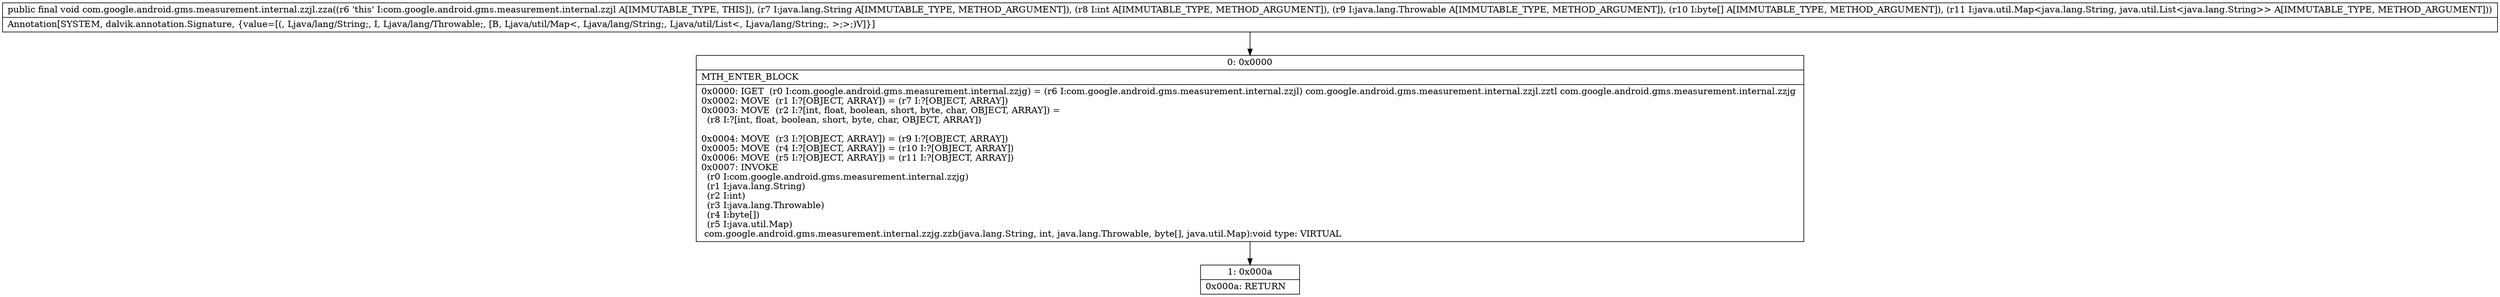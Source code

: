 digraph "CFG forcom.google.android.gms.measurement.internal.zzjl.zza(Ljava\/lang\/String;ILjava\/lang\/Throwable;[BLjava\/util\/Map;)V" {
Node_0 [shape=record,label="{0\:\ 0x0000|MTH_ENTER_BLOCK\l|0x0000: IGET  (r0 I:com.google.android.gms.measurement.internal.zzjg) = (r6 I:com.google.android.gms.measurement.internal.zzjl) com.google.android.gms.measurement.internal.zzjl.zztl com.google.android.gms.measurement.internal.zzjg \l0x0002: MOVE  (r1 I:?[OBJECT, ARRAY]) = (r7 I:?[OBJECT, ARRAY]) \l0x0003: MOVE  (r2 I:?[int, float, boolean, short, byte, char, OBJECT, ARRAY]) = \l  (r8 I:?[int, float, boolean, short, byte, char, OBJECT, ARRAY])\l \l0x0004: MOVE  (r3 I:?[OBJECT, ARRAY]) = (r9 I:?[OBJECT, ARRAY]) \l0x0005: MOVE  (r4 I:?[OBJECT, ARRAY]) = (r10 I:?[OBJECT, ARRAY]) \l0x0006: MOVE  (r5 I:?[OBJECT, ARRAY]) = (r11 I:?[OBJECT, ARRAY]) \l0x0007: INVOKE  \l  (r0 I:com.google.android.gms.measurement.internal.zzjg)\l  (r1 I:java.lang.String)\l  (r2 I:int)\l  (r3 I:java.lang.Throwable)\l  (r4 I:byte[])\l  (r5 I:java.util.Map)\l com.google.android.gms.measurement.internal.zzjg.zzb(java.lang.String, int, java.lang.Throwable, byte[], java.util.Map):void type: VIRTUAL \l}"];
Node_1 [shape=record,label="{1\:\ 0x000a|0x000a: RETURN   \l}"];
MethodNode[shape=record,label="{public final void com.google.android.gms.measurement.internal.zzjl.zza((r6 'this' I:com.google.android.gms.measurement.internal.zzjl A[IMMUTABLE_TYPE, THIS]), (r7 I:java.lang.String A[IMMUTABLE_TYPE, METHOD_ARGUMENT]), (r8 I:int A[IMMUTABLE_TYPE, METHOD_ARGUMENT]), (r9 I:java.lang.Throwable A[IMMUTABLE_TYPE, METHOD_ARGUMENT]), (r10 I:byte[] A[IMMUTABLE_TYPE, METHOD_ARGUMENT]), (r11 I:java.util.Map\<java.lang.String, java.util.List\<java.lang.String\>\> A[IMMUTABLE_TYPE, METHOD_ARGUMENT]))  | Annotation[SYSTEM, dalvik.annotation.Signature, \{value=[(, Ljava\/lang\/String;, I, Ljava\/lang\/Throwable;, [B, Ljava\/util\/Map\<, Ljava\/lang\/String;, Ljava\/util\/List\<, Ljava\/lang\/String;, \>;\>;)V]\}]\l}"];
MethodNode -> Node_0;
Node_0 -> Node_1;
}

